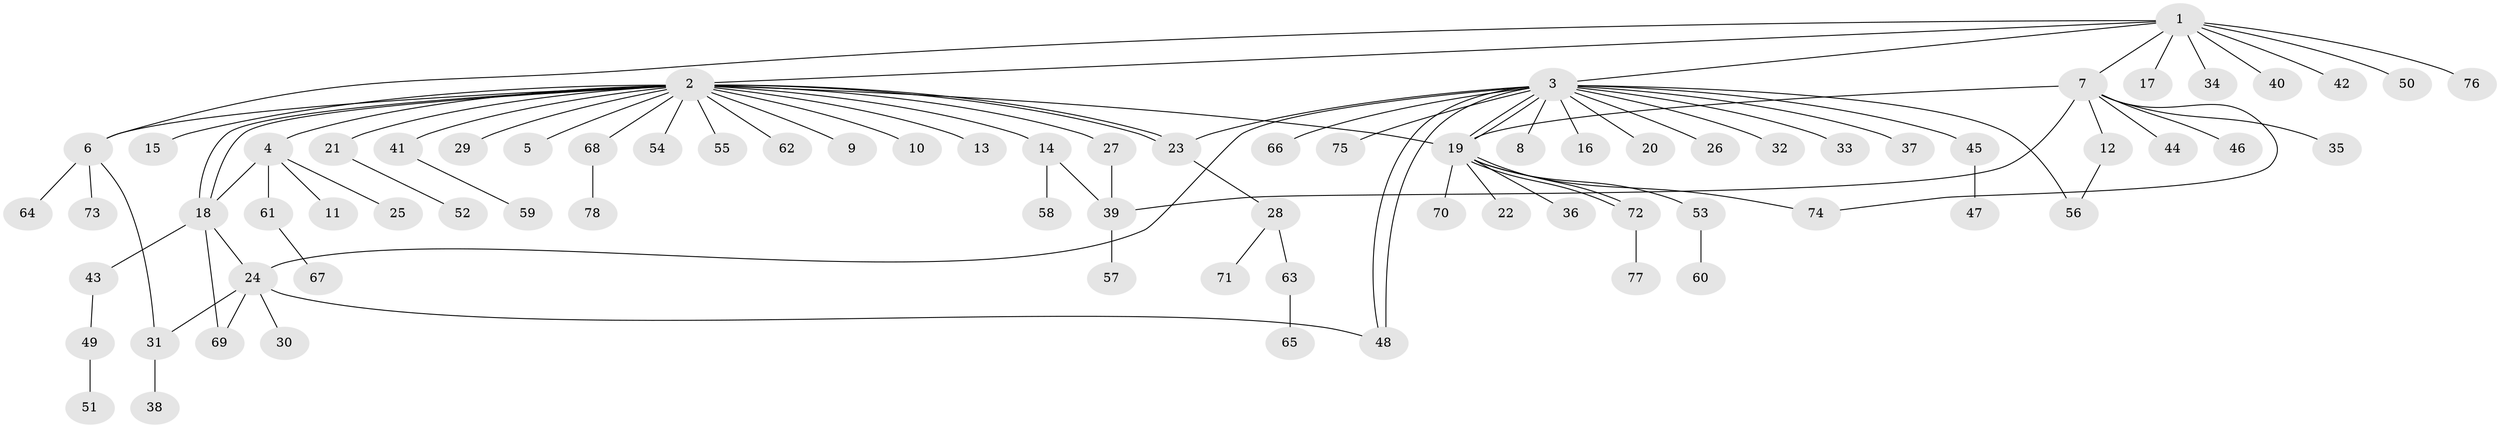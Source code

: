 // Generated by graph-tools (version 1.1) at 2025/49/03/09/25 03:49:54]
// undirected, 78 vertices, 95 edges
graph export_dot {
graph [start="1"]
  node [color=gray90,style=filled];
  1;
  2;
  3;
  4;
  5;
  6;
  7;
  8;
  9;
  10;
  11;
  12;
  13;
  14;
  15;
  16;
  17;
  18;
  19;
  20;
  21;
  22;
  23;
  24;
  25;
  26;
  27;
  28;
  29;
  30;
  31;
  32;
  33;
  34;
  35;
  36;
  37;
  38;
  39;
  40;
  41;
  42;
  43;
  44;
  45;
  46;
  47;
  48;
  49;
  50;
  51;
  52;
  53;
  54;
  55;
  56;
  57;
  58;
  59;
  60;
  61;
  62;
  63;
  64;
  65;
  66;
  67;
  68;
  69;
  70;
  71;
  72;
  73;
  74;
  75;
  76;
  77;
  78;
  1 -- 2;
  1 -- 3;
  1 -- 6;
  1 -- 7;
  1 -- 17;
  1 -- 34;
  1 -- 40;
  1 -- 42;
  1 -- 50;
  1 -- 76;
  2 -- 4;
  2 -- 5;
  2 -- 6;
  2 -- 9;
  2 -- 10;
  2 -- 13;
  2 -- 14;
  2 -- 15;
  2 -- 18;
  2 -- 18;
  2 -- 19;
  2 -- 21;
  2 -- 23;
  2 -- 23;
  2 -- 27;
  2 -- 29;
  2 -- 41;
  2 -- 54;
  2 -- 55;
  2 -- 62;
  2 -- 68;
  3 -- 8;
  3 -- 16;
  3 -- 19;
  3 -- 19;
  3 -- 20;
  3 -- 23;
  3 -- 24;
  3 -- 26;
  3 -- 32;
  3 -- 33;
  3 -- 37;
  3 -- 45;
  3 -- 48;
  3 -- 48;
  3 -- 56;
  3 -- 66;
  3 -- 75;
  4 -- 11;
  4 -- 18;
  4 -- 25;
  4 -- 61;
  6 -- 31;
  6 -- 64;
  6 -- 73;
  7 -- 12;
  7 -- 19;
  7 -- 35;
  7 -- 39;
  7 -- 44;
  7 -- 46;
  7 -- 74;
  12 -- 56;
  14 -- 39;
  14 -- 58;
  18 -- 24;
  18 -- 43;
  18 -- 69;
  19 -- 22;
  19 -- 36;
  19 -- 53;
  19 -- 70;
  19 -- 72;
  19 -- 72;
  19 -- 74;
  21 -- 52;
  23 -- 28;
  24 -- 30;
  24 -- 31;
  24 -- 48;
  24 -- 69;
  27 -- 39;
  28 -- 63;
  28 -- 71;
  31 -- 38;
  39 -- 57;
  41 -- 59;
  43 -- 49;
  45 -- 47;
  49 -- 51;
  53 -- 60;
  61 -- 67;
  63 -- 65;
  68 -- 78;
  72 -- 77;
}
